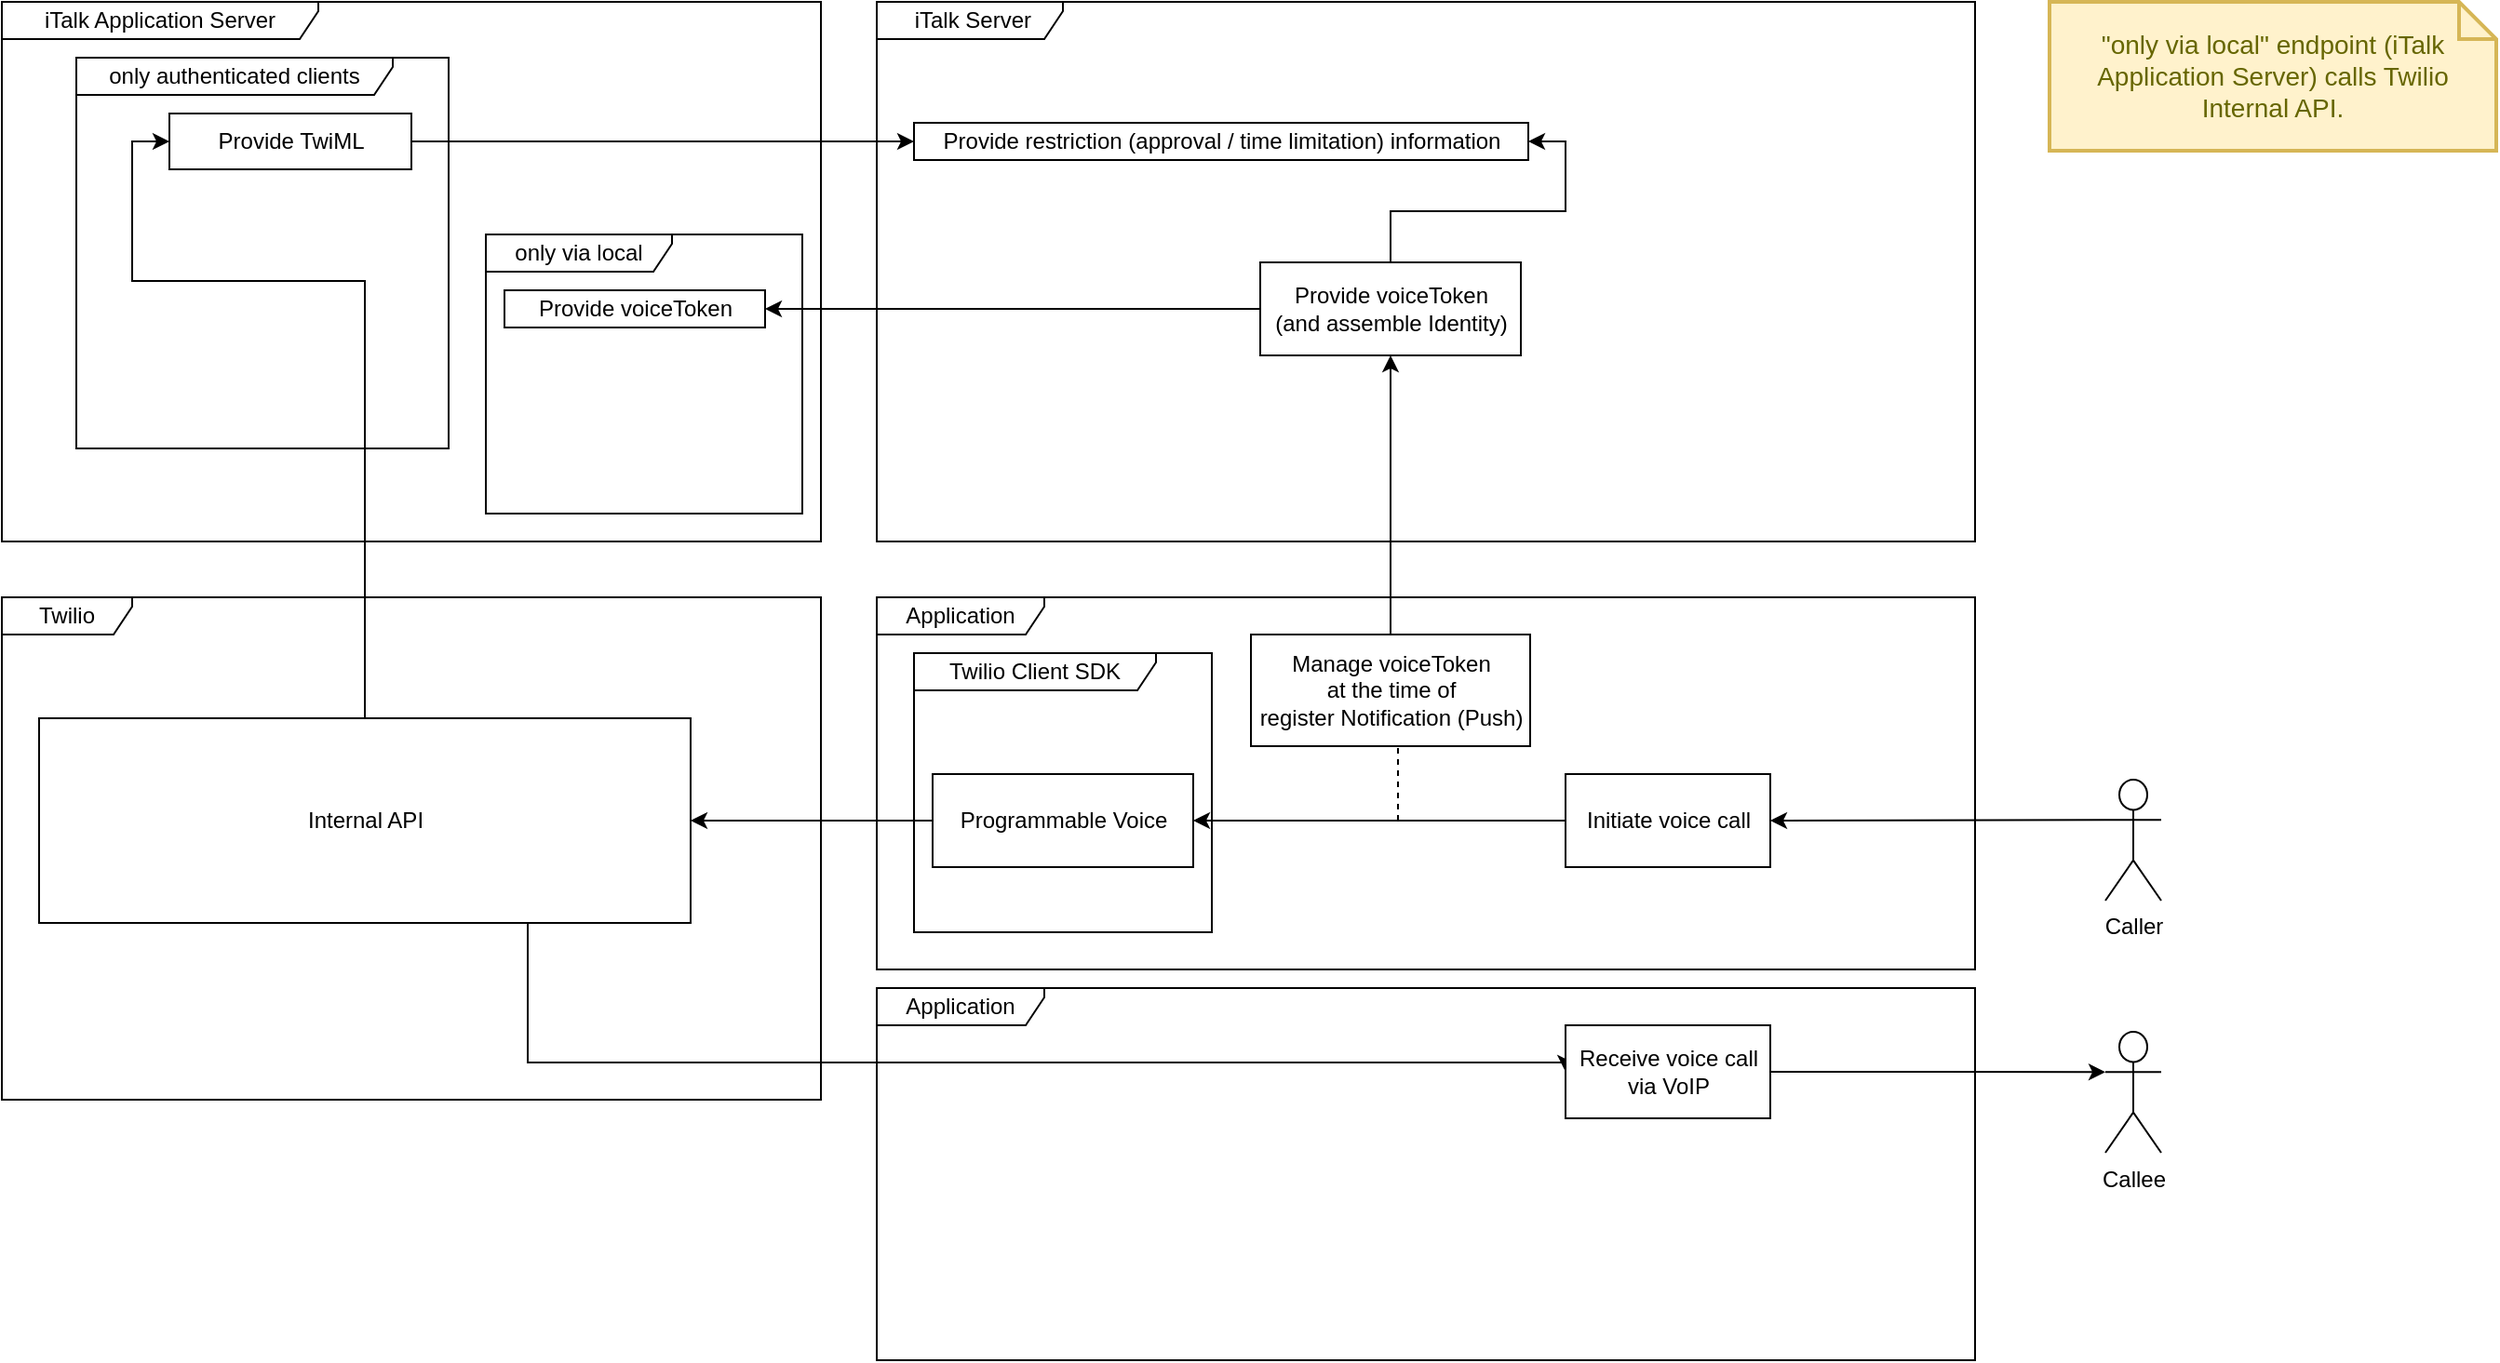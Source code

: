 <mxfile version="13.6.0" type="github">
  <diagram id="C5RBs43oDa-KdzZeNtuy" name="Page-1">
    <mxGraphModel dx="1422" dy="762" grid="1" gridSize="10" guides="1" tooltips="1" connect="1" arrows="1" fold="1" page="1" pageScale="1" pageWidth="827" pageHeight="1169" math="0" shadow="0">
      <root>
        <mxCell id="0" />
        <mxCell id="1" parent="0" />
        <mxCell id="2wkWrP8PnkjwikeEIwRH-57" value="Application" style="shape=umlFrame;whiteSpace=wrap;html=1;width=90;height=20;" vertex="1" parent="1">
          <mxGeometry x="490" y="560" width="590" height="200" as="geometry" />
        </mxCell>
        <mxCell id="2" value="Twilio" style="shape=umlFrame;whiteSpace=wrap;html=1;width=70;height=20;" parent="1" vertex="1">
          <mxGeometry x="20" y="350" width="440" height="270" as="geometry" />
        </mxCell>
        <mxCell id="3" value="&amp;nbsp;iTalk Server&lt;br&gt;" style="shape=umlFrame;whiteSpace=wrap;html=1;width=100;height=20;" parent="1" vertex="1">
          <mxGeometry x="490" y="30" width="590" height="290" as="geometry" />
        </mxCell>
        <mxCell id="4" value="iTalk Application Server" style="shape=umlFrame;whiteSpace=wrap;html=1;width=170;height=20;" parent="1" vertex="1">
          <mxGeometry x="20" y="30" width="440" height="290" as="geometry" />
        </mxCell>
        <mxCell id="5" value="Application" style="shape=umlFrame;whiteSpace=wrap;html=1;width=90;height=20;" parent="1" vertex="1">
          <mxGeometry x="490" y="350" width="590" height="200" as="geometry" />
        </mxCell>
        <mxCell id="6" value="Twilio Client SDK" style="shape=umlFrame;whiteSpace=wrap;html=1;width=130;height=20;" parent="1" vertex="1">
          <mxGeometry x="510" y="380" width="160" height="150" as="geometry" />
        </mxCell>
        <mxCell id="9" style="edgeStyle=orthogonalEdgeStyle;rounded=0;html=1;exitX=0;exitY=0.5;entryX=1;entryY=0.5;jettySize=auto;orthogonalLoop=1;" parent="1" source="10" target="14" edge="1">
          <mxGeometry relative="1" as="geometry">
            <Array as="points">
              <mxPoint x="520" y="470" />
            </Array>
          </mxGeometry>
        </mxCell>
        <mxCell id="10" value="Programmable Voice" style="html=1;" parent="1" vertex="1">
          <mxGeometry x="520" y="445" width="140" height="50" as="geometry" />
        </mxCell>
        <mxCell id="11" style="edgeStyle=orthogonalEdgeStyle;rounded=0;html=1;exitX=0.75;exitY=1;entryX=0;entryY=0.5;jettySize=auto;orthogonalLoop=1;" parent="1" source="14" target="44" edge="1">
          <mxGeometry relative="1" as="geometry">
            <Array as="points">
              <mxPoint x="303" y="600" />
              <mxPoint x="860" y="600" />
            </Array>
          </mxGeometry>
        </mxCell>
        <mxCell id="12" style="edgeStyle=orthogonalEdgeStyle;rounded=0;html=1;exitX=0.5;exitY=0;entryX=0;entryY=0.5;jettySize=auto;orthogonalLoop=1;" parent="1" source="14" target="23" edge="1">
          <mxGeometry relative="1" as="geometry">
            <Array as="points">
              <mxPoint x="215" y="180" />
              <mxPoint x="90" y="180" />
              <mxPoint x="90" y="105" />
            </Array>
          </mxGeometry>
        </mxCell>
        <mxCell id="14" value="Internal API" style="html=1;" parent="1" vertex="1">
          <mxGeometry x="40" y="415" width="350" height="110" as="geometry" />
        </mxCell>
        <mxCell id="15" value="only via local" style="shape=umlFrame;whiteSpace=wrap;html=1;width=100;height=20;" parent="1" vertex="1">
          <mxGeometry x="280" y="155" width="170" height="150" as="geometry" />
        </mxCell>
        <mxCell id="16" value="only authenticated clients" style="shape=umlFrame;whiteSpace=wrap;html=1;width=170;height=20;" parent="1" vertex="1">
          <mxGeometry x="60" y="60" width="200" height="210" as="geometry" />
        </mxCell>
        <mxCell id="17" value="Provide voiceToken" style="html=1;" parent="1" vertex="1">
          <mxGeometry x="290" y="185" width="140" height="20" as="geometry" />
        </mxCell>
        <mxCell id="21" value="Provide restriction (approval / time limitation) information" style="html=1;gradientColor=#ffffff;" parent="1" vertex="1">
          <mxGeometry x="510" y="95" width="330" height="20" as="geometry" />
        </mxCell>
        <mxCell id="22" style="edgeStyle=orthogonalEdgeStyle;rounded=0;html=1;exitX=1;exitY=0.5;entryX=0;entryY=0.5;jettySize=auto;orthogonalLoop=1;" parent="1" source="23" target="21" edge="1">
          <mxGeometry relative="1" as="geometry" />
        </mxCell>
        <mxCell id="23" value="Provide TwiML" style="html=1;" parent="1" vertex="1">
          <mxGeometry x="110" y="90" width="130" height="30" as="geometry" />
        </mxCell>
        <mxCell id="27" style="edgeStyle=orthogonalEdgeStyle;rounded=0;html=1;exitX=0;exitY=0.333;exitPerimeter=0;entryX=1;entryY=0.5;jettySize=auto;orthogonalLoop=1;" parent="1" source="28" target="33" edge="1">
          <mxGeometry relative="1" as="geometry">
            <Array as="points">
              <mxPoint x="1150" y="470" />
            </Array>
          </mxGeometry>
        </mxCell>
        <mxCell id="28" value="Caller" style="shape=umlActor;verticalLabelPosition=bottom;labelBackgroundColor=#ffffff;verticalAlign=top;html=1;outlineConnect=0;" parent="1" vertex="1">
          <mxGeometry x="1150" y="448" width="30" height="65" as="geometry" />
        </mxCell>
        <mxCell id="32" style="edgeStyle=orthogonalEdgeStyle;rounded=0;html=1;exitX=0;exitY=0.5;entryX=1;entryY=0.5;jettySize=auto;orthogonalLoop=1;" parent="1" source="33" target="10" edge="1">
          <mxGeometry relative="1" as="geometry" />
        </mxCell>
        <mxCell id="33" value="Initiate voice call" style="html=1;" parent="1" vertex="1">
          <mxGeometry x="860" y="445" width="110" height="50" as="geometry" />
        </mxCell>
        <mxCell id="34" style="edgeStyle=orthogonalEdgeStyle;rounded=0;html=1;entryX=1;entryY=0.5;jettySize=auto;orthogonalLoop=1;" parent="1" source="42" target="21" edge="1">
          <mxGeometry relative="1" as="geometry">
            <mxPoint x="870.143" y="90.286" as="targetPoint" />
            <mxPoint x="915" y="215" as="sourcePoint" />
          </mxGeometry>
        </mxCell>
        <mxCell id="39" style="edgeStyle=orthogonalEdgeStyle;rounded=0;html=1;exitX=0.5;exitY=0;entryX=0.5;entryY=1;jettySize=auto;orthogonalLoop=1;" parent="1" source="40" target="42" edge="1">
          <mxGeometry relative="1" as="geometry" />
        </mxCell>
        <mxCell id="40" value="Manage voiceToken&lt;br&gt;&amp;nbsp;at the time of&amp;nbsp;&lt;br&gt;register Notification (Push)&lt;br&gt;" style="html=1;" parent="1" vertex="1">
          <mxGeometry x="691" y="370" width="150" height="60" as="geometry" />
        </mxCell>
        <mxCell id="41" style="edgeStyle=orthogonalEdgeStyle;rounded=0;html=1;exitX=0;exitY=0.5;entryX=1;entryY=0.5;jettySize=auto;orthogonalLoop=1;" parent="1" source="42" target="17" edge="1">
          <mxGeometry relative="1" as="geometry" />
        </mxCell>
        <mxCell id="42" value="Provide voiceToken&lt;br&gt;(and assemble Identity)&lt;br&gt;" style="html=1;" parent="1" vertex="1">
          <mxGeometry x="696" y="170" width="140" height="50" as="geometry" />
        </mxCell>
        <mxCell id="43" style="edgeStyle=orthogonalEdgeStyle;rounded=0;html=1;exitX=1;exitY=0.5;entryX=0;entryY=0.333;entryPerimeter=0;jettySize=auto;orthogonalLoop=1;" parent="1" source="44" target="46" edge="1">
          <mxGeometry relative="1" as="geometry" />
        </mxCell>
        <mxCell id="44" value="Receive voice call&lt;br&gt;via VoIP&lt;br&gt;" style="html=1;" parent="1" vertex="1">
          <mxGeometry x="860" y="580" width="110" height="50" as="geometry" />
        </mxCell>
        <mxCell id="46" value="Callee&lt;br&gt;&lt;br&gt;" style="shape=umlActor;verticalLabelPosition=bottom;labelBackgroundColor=#ffffff;verticalAlign=top;html=1;outlineConnect=0;" parent="1" vertex="1">
          <mxGeometry x="1150" y="583.5" width="30" height="65" as="geometry" />
        </mxCell>
        <mxCell id="57" value="&quot;only via local&quot; endpoint (iTalk Application Server) calls Twilio Internal API." style="shape=note;strokeWidth=2;fontSize=14;size=20;whiteSpace=wrap;html=1;fillColor=#fff2cc;strokeColor=#d6b656;fontColor=#666600;" parent="1" vertex="1">
          <mxGeometry x="1120" y="30" width="240" height="80" as="geometry" />
        </mxCell>
        <mxCell id="2wkWrP8PnkjwikeEIwRH-58" value="" style="endArrow=none;dashed=1;html=1;" edge="1" parent="1">
          <mxGeometry width="50" height="50" relative="1" as="geometry">
            <mxPoint x="770" y="470" as="sourcePoint" />
            <mxPoint x="770" y="430" as="targetPoint" />
          </mxGeometry>
        </mxCell>
      </root>
    </mxGraphModel>
  </diagram>
</mxfile>
